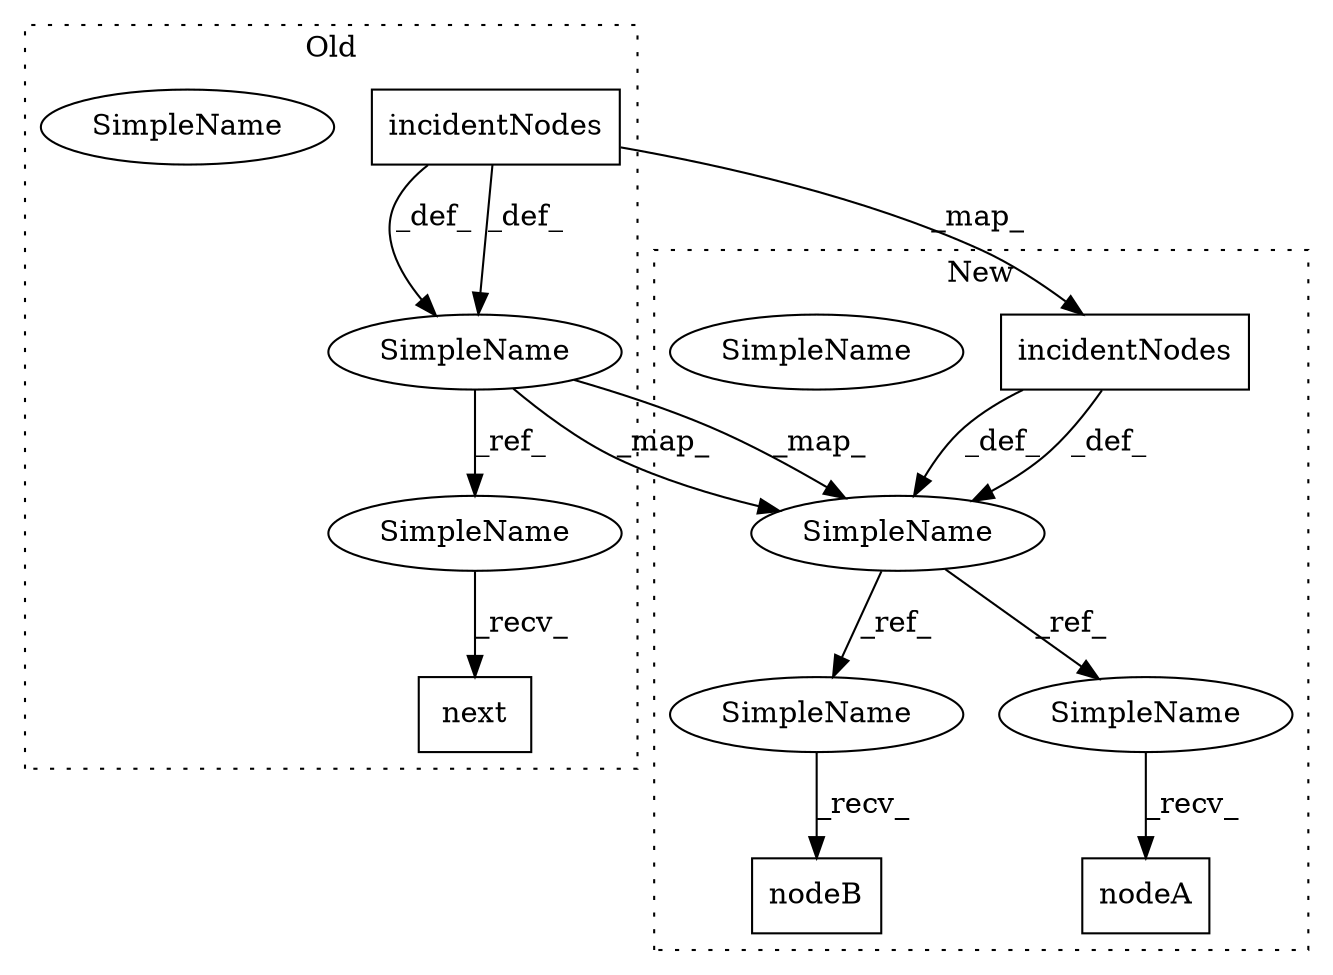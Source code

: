 digraph G {
subgraph cluster0 {
1 [label="incidentNodes" a="32" s="7118,7136" l="14,1" shape="box"];
3 [label="SimpleName" a="42" s="7088" l="21" shape="ellipse"];
6 [label="SimpleName" a="42" s="7088" l="21" shape="ellipse"];
7 [label="next" a="32" s="7196" l="6" shape="box"];
10 [label="SimpleName" a="42" s="7174" l="21" shape="ellipse"];
label = "Old";
style="dotted";
}
subgraph cluster1 {
2 [label="incidentNodes" a="32" s="7053,7071" l="14,1" shape="box"];
4 [label="SimpleName" a="42" s="7035" l="9" shape="ellipse"];
5 [label="SimpleName" a="42" s="7035" l="9" shape="ellipse"];
8 [label="nodeA" a="32" s="7106" l="7" shape="box"];
9 [label="nodeB" a="32" s="7147" l="7" shape="box"];
11 [label="SimpleName" a="42" s="7137" l="9" shape="ellipse"];
12 [label="SimpleName" a="42" s="7096" l="9" shape="ellipse"];
label = "New";
style="dotted";
}
1 -> 6 [label="_def_"];
1 -> 6 [label="_def_"];
1 -> 2 [label="_map_"];
2 -> 5 [label="_def_"];
2 -> 5 [label="_def_"];
5 -> 12 [label="_ref_"];
5 -> 11 [label="_ref_"];
6 -> 5 [label="_map_"];
6 -> 5 [label="_map_"];
6 -> 10 [label="_ref_"];
10 -> 7 [label="_recv_"];
11 -> 9 [label="_recv_"];
12 -> 8 [label="_recv_"];
}